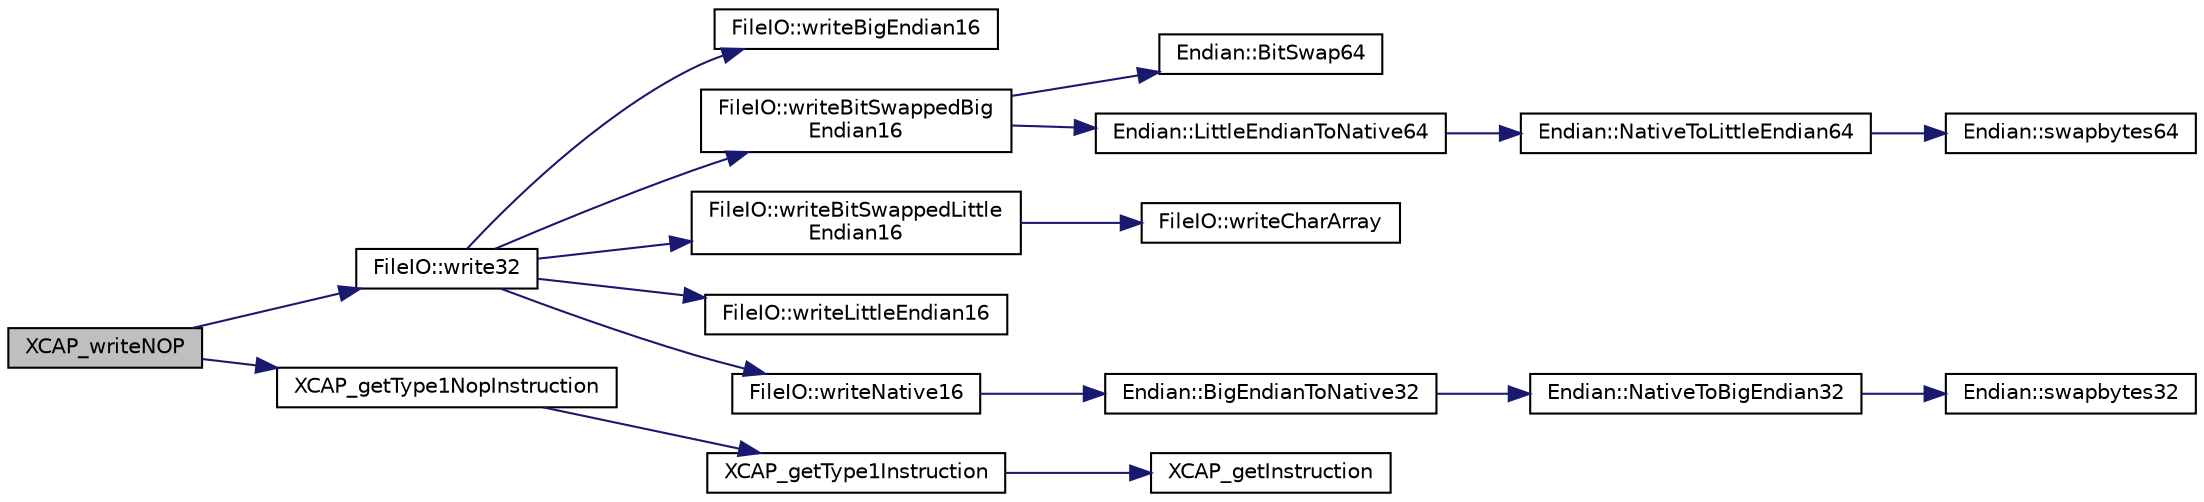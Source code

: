 digraph "XCAP_writeNOP"
{
 // INTERACTIVE_SVG=YES
 // LATEX_PDF_SIZE
  edge [fontname="Helvetica",fontsize="10",labelfontname="Helvetica",labelfontsize="10"];
  node [fontname="Helvetica",fontsize="10",shape=record];
  rankdir="LR";
  Node1 [label="XCAP_writeNOP",height=0.2,width=0.4,color="black", fillcolor="grey75", style="filled", fontcolor="black",tooltip="Generate the encoding for NOP instructions and write them to file ofstream."];
  Node1 -> Node2 [color="midnightblue",fontsize="10",style="solid",fontname="Helvetica"];
  Node2 [label="FileIO::write32",height=0.2,width=0.4,color="black", fillcolor="white", style="filled",URL="$namespaceFileIO.html#afa294bfd5dd5b103f150467ec14e64a9",tooltip=" "];
  Node2 -> Node3 [color="midnightblue",fontsize="10",style="solid",fontname="Helvetica"];
  Node3 [label="FileIO::writeBigEndian16",height=0.2,width=0.4,color="black", fillcolor="white", style="filled",URL="$namespaceFileIO.html#a2fa916aaa03f99c0a68d8a56093fea2f",tooltip=" "];
  Node2 -> Node4 [color="midnightblue",fontsize="10",style="solid",fontname="Helvetica"];
  Node4 [label="FileIO::writeBitSwappedBig\lEndian16",height=0.2,width=0.4,color="black", fillcolor="white", style="filled",URL="$namespaceFileIO.html#a2d67fb6a81fe99e987ddcfac643358e3",tooltip=" "];
  Node4 -> Node5 [color="midnightblue",fontsize="10",style="solid",fontname="Helvetica"];
  Node5 [label="Endian::BitSwap64",height=0.2,width=0.4,color="black", fillcolor="white", style="filled",URL="$namespaceEndian.html#a57e481bbc161c01a68eadc25ae9e24c9",tooltip=" "];
  Node4 -> Node6 [color="midnightblue",fontsize="10",style="solid",fontname="Helvetica"];
  Node6 [label="Endian::LittleEndianToNative64",height=0.2,width=0.4,color="black", fillcolor="white", style="filled",URL="$namespaceEndian.html#a9d9ee5db25197f4c16b6abd1ca0da228",tooltip=" "];
  Node6 -> Node7 [color="midnightblue",fontsize="10",style="solid",fontname="Helvetica"];
  Node7 [label="Endian::NativeToLittleEndian64",height=0.2,width=0.4,color="black", fillcolor="white", style="filled",URL="$namespaceEndian.html#a70ebba7cd4f75a6825704e1b55c1db59",tooltip=" "];
  Node7 -> Node8 [color="midnightblue",fontsize="10",style="solid",fontname="Helvetica"];
  Node8 [label="Endian::swapbytes64",height=0.2,width=0.4,color="black", fillcolor="white", style="filled",URL="$namespaceEndian.html#ac57bf63196271e3e09c5029a4ea972e3",tooltip=" "];
  Node2 -> Node9 [color="midnightblue",fontsize="10",style="solid",fontname="Helvetica"];
  Node9 [label="FileIO::writeBitSwappedLittle\lEndian16",height=0.2,width=0.4,color="black", fillcolor="white", style="filled",URL="$namespaceFileIO.html#ad3152bc558b95cb7f9c30ffac1226fc4",tooltip=" "];
  Node9 -> Node10 [color="midnightblue",fontsize="10",style="solid",fontname="Helvetica"];
  Node10 [label="FileIO::writeCharArray",height=0.2,width=0.4,color="black", fillcolor="white", style="filled",URL="$namespaceFileIO.html#a01fffd9a82e1a731e17219528951c020",tooltip=" "];
  Node2 -> Node11 [color="midnightblue",fontsize="10",style="solid",fontname="Helvetica"];
  Node11 [label="FileIO::writeLittleEndian16",height=0.2,width=0.4,color="black", fillcolor="white", style="filled",URL="$namespaceFileIO.html#ab7165d35b2f1c49760ed6fa94e0d2d92",tooltip=" "];
  Node2 -> Node12 [color="midnightblue",fontsize="10",style="solid",fontname="Helvetica"];
  Node12 [label="FileIO::writeNative16",height=0.2,width=0.4,color="black", fillcolor="white", style="filled",URL="$namespaceFileIO.html#aacd2c7076c547bf4a699dbe5c32c0344",tooltip=" "];
  Node12 -> Node13 [color="midnightblue",fontsize="10",style="solid",fontname="Helvetica"];
  Node13 [label="Endian::BigEndianToNative32",height=0.2,width=0.4,color="black", fillcolor="white", style="filled",URL="$namespaceEndian.html#a6a54530860ad8ec19facaaa26ae9a6ae",tooltip=" "];
  Node13 -> Node14 [color="midnightblue",fontsize="10",style="solid",fontname="Helvetica"];
  Node14 [label="Endian::NativeToBigEndian32",height=0.2,width=0.4,color="black", fillcolor="white", style="filled",URL="$namespaceEndian.html#a7cd80b2cb2ed674196a68549c8489f88",tooltip=" "];
  Node14 -> Node15 [color="midnightblue",fontsize="10",style="solid",fontname="Helvetica"];
  Node15 [label="Endian::swapbytes32",height=0.2,width=0.4,color="black", fillcolor="white", style="filled",URL="$namespaceEndian.html#a7c0178c39449483c29a1a305d0a73606",tooltip=" "];
  Node1 -> Node16 [color="midnightblue",fontsize="10",style="solid",fontname="Helvetica"];
  Node16 [label="XCAP_getType1NopInstruction",height=0.2,width=0.4,color="black", fillcolor="white", style="filled",URL="$inlineCAP_8h.html#a5bfb2a4fd7d8f935b40ca366b76e06ab",tooltip="Generate and return the encoding for a type 1 NOP instruction."];
  Node16 -> Node17 [color="midnightblue",fontsize="10",style="solid",fontname="Helvetica"];
  Node17 [label="XCAP_getType1Instruction",height=0.2,width=0.4,color="black", fillcolor="white", style="filled",URL="$inlineCAP_8h.html#aade38843ee9dfed5d286172b6b37b638",tooltip="Generate and return the encoding for a type 1 instruction."];
  Node17 -> Node18 [color="midnightblue",fontsize="10",style="solid",fontname="Helvetica"];
  Node18 [label="XCAP_getInstruction",height=0.2,width=0.4,color="black", fillcolor="white", style="filled",URL="$inlineCAP_8h.html#af67277d07acf4e5907420ff2bc75ecd1",tooltip="Generate and return the encoding for an instruction."];
}
